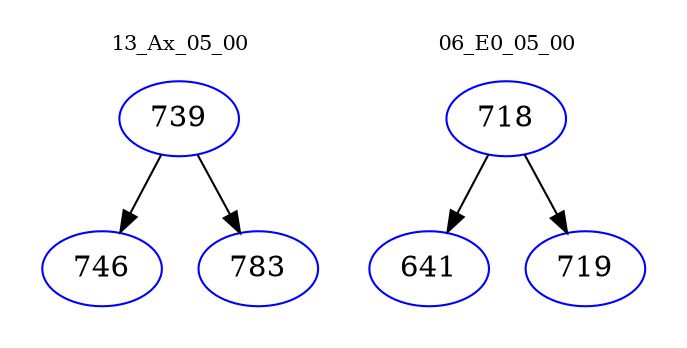 digraph{
subgraph cluster_0 {
color = white
label = "13_Ax_05_00";
fontsize=10;
T0_739 [label="739", color="blue"]
T0_739 -> T0_746 [color="black"]
T0_746 [label="746", color="blue"]
T0_739 -> T0_783 [color="black"]
T0_783 [label="783", color="blue"]
}
subgraph cluster_1 {
color = white
label = "06_E0_05_00";
fontsize=10;
T1_718 [label="718", color="blue"]
T1_718 -> T1_641 [color="black"]
T1_641 [label="641", color="blue"]
T1_718 -> T1_719 [color="black"]
T1_719 [label="719", color="blue"]
}
}
